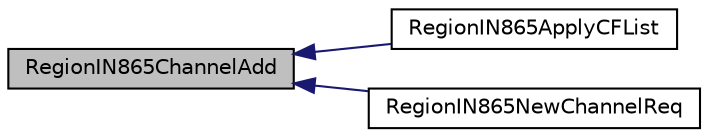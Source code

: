 digraph "RegionIN865ChannelAdd"
{
  edge [fontname="Helvetica",fontsize="10",labelfontname="Helvetica",labelfontsize="10"];
  node [fontname="Helvetica",fontsize="10",shape=record];
  rankdir="LR";
  Node29 [label="RegionIN865ChannelAdd",height=0.2,width=0.4,color="black", fillcolor="grey75", style="filled", fontcolor="black"];
  Node29 -> Node30 [dir="back",color="midnightblue",fontsize="10",style="solid",fontname="Helvetica"];
  Node30 [label="RegionIN865ApplyCFList",height=0.2,width=0.4,color="black", fillcolor="white", style="filled",URL="$group___r_e_g_i_o_n_i_n865.html#ga4b896d2b7f6cd70d1c11b9f38ee06acf",tooltip="The function parses the input buffer and sets up the channels of the CF list. "];
  Node29 -> Node31 [dir="back",color="midnightblue",fontsize="10",style="solid",fontname="Helvetica"];
  Node31 [label="RegionIN865NewChannelReq",height=0.2,width=0.4,color="black", fillcolor="white", style="filled",URL="$group___r_e_g_i_o_n_i_n865.html#ga5448e91593496677753ad6600cedadc5",tooltip="The function processes a Channel Request. "];
}
